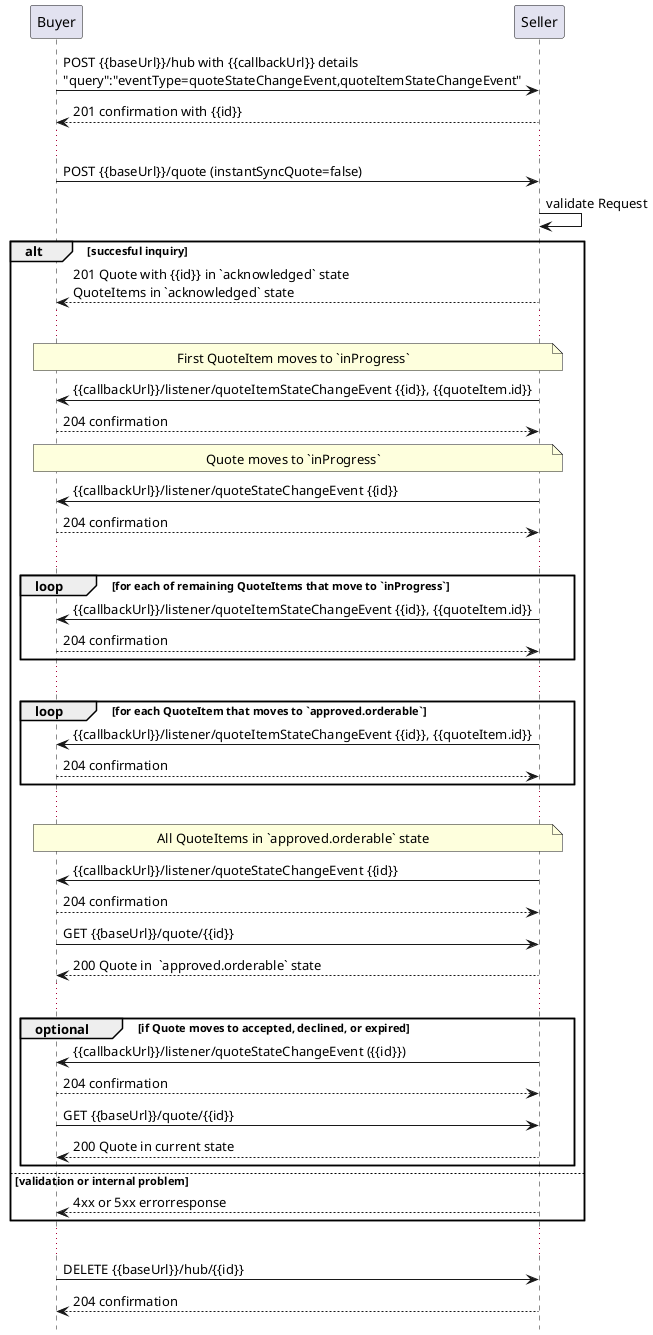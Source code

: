 @startuml

hide footbox

participant Buyer
participant Seller

Buyer -> Seller : POST {{baseUrl}}/hub with {{callbackUrl}} details\n"query":"eventType=quoteStateChangeEvent,quoteItemStateChangeEvent"
Seller --> Buyer: 201 confirmation with {{id}}
...
Buyer -> Seller : POST {{baseUrl}}/quote (instantSyncQuote=false)
Seller -> Seller : validate Request

alt succesful inquiry
  Seller --> Buyer : 201 Quote with {{id}} in `acknowledged` state \nQuoteItems in `acknowledged` state
  
  ...

  note over Buyer, Seller : First QuoteItem moves to `inProgress`
  Seller -> Buyer:  {{callbackUrl}}/listener/quoteItemStateChangeEvent {{id}}, {{quoteItem.id}}
  Buyer --> Seller : 204 confirmation
  
  note over Buyer, Seller : Quote moves to `inProgress`
  Seller -> Buyer: {{callbackUrl}}/listener/quoteStateChangeEvent {{id}}
      Buyer --> Seller : 204 confirmation

  ...

  group loop [for each of remaining QuoteItems that move to `inProgress`]
      Seller -> Buyer:  {{callbackUrl}}/listener/quoteItemStateChangeEvent {{id}}, {{quoteItem.id}}
      Buyer --> Seller : 204 confirmation
  end

  ...

  group loop [for each QuoteItem that moves to `approved.orderable`]
      Seller -> Buyer:  {{callbackUrl}}/listener/quoteItemStateChangeEvent {{id}}, {{quoteItem.id}}
      Buyer --> Seller : 204 confirmation
  end

  ...

  note over Buyer, Seller : All QuoteItems in `approved.orderable` state
  Seller -> Buyer: {{callbackUrl}}/listener/quoteStateChangeEvent {{id}}
  Buyer --> Seller : 204 confirmation
  Buyer -> Seller : GET {{baseUrl}}/quote/{{id}}
  return 200 Quote in  `approved.orderable` state

  ...

  group optional [if Quote moves to accepted, declined, or expired]
    Seller -> Buyer: {{callbackUrl}}/listener/quoteStateChangeEvent ({{id}})
    Buyer --> Seller : 204 confirmation
    Buyer -> Seller : GET {{baseUrl}}/quote/{{id}}
    return 200 Quote in current state
  end


else validation or internal problem
  Seller --> Buyer : 4xx or 5xx errorresponse
end 


...

Buyer -> Seller : DELETE {{baseUrl}}/hub/{{id}} 
Seller -->  Buyer : 204 confirmation

@enduml